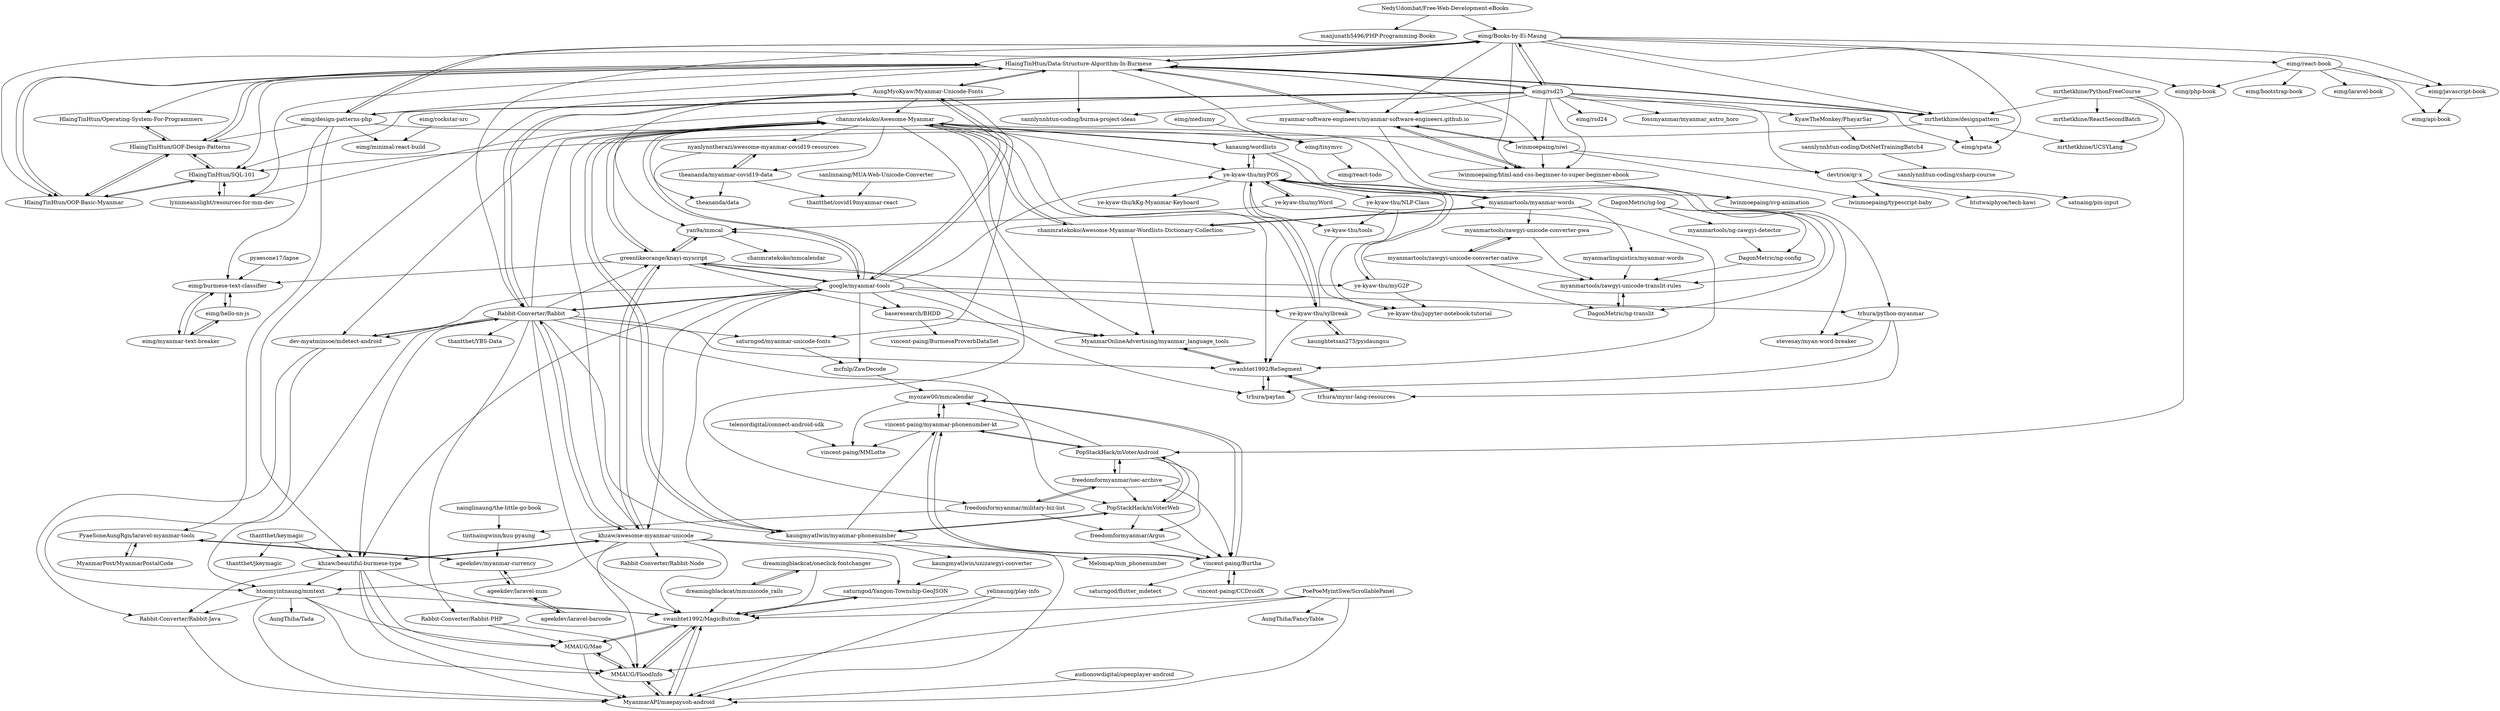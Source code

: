 digraph G {
"NedyUdombat/Free-Web-Development-eBooks" -> "manjunath5496/PHP-Programming-Books"
"NedyUdombat/Free-Web-Development-eBooks" -> "eimg/Books-by-Ei-Maung"
"kanaung/wordlists" -> "ye-kyaw-thu/myPOS"
"kanaung/wordlists" -> "stevenay/myan-word-breaker"
"kanaung/wordlists" -> "chanmratekoko/Awesome-Myanmar"
"kanaung/wordlists" -> "myanmartools/myanmar-words"
"trhura/paytan" -> "swanhtet1992/ReSegment"
"HlaingTinHtun/Data-Structure-Algorithm-In-Burmese" -> "HlaingTinHtun/Operating-System-For-Programmers"
"HlaingTinHtun/Data-Structure-Algorithm-In-Burmese" -> "HlaingTinHtun/GOF-Design-Patterns"
"HlaingTinHtun/Data-Structure-Algorithm-In-Burmese" -> "HlaingTinHtun/OOP-Basic-Myanmar"
"HlaingTinHtun/Data-Structure-Algorithm-In-Burmese" -> "HlaingTinHtun/SQL-101"
"HlaingTinHtun/Data-Structure-Algorithm-In-Burmese" -> "myanmar-software-engineers/myanmar-software-engineers.github.io"
"HlaingTinHtun/Data-Structure-Algorithm-In-Burmese" -> "eimg/rsd25"
"HlaingTinHtun/Data-Structure-Algorithm-In-Burmese" -> "mrthetkhine/designpattern"
"HlaingTinHtun/Data-Structure-Algorithm-In-Burmese" -> "AungMyoKyaw/Myanmar-Unicode-Fonts"
"HlaingTinHtun/Data-Structure-Algorithm-In-Burmese" -> "eimg/Books-by-Ei-Maung"
"HlaingTinHtun/Data-Structure-Algorithm-In-Burmese" -> "lynnmeanslight/resources-for-mm-dev"
"HlaingTinHtun/Data-Structure-Algorithm-In-Burmese" -> "lwinmoepaing/html-and-css-beginner-to-super-beginner-ebook"
"HlaingTinHtun/Data-Structure-Algorithm-In-Burmese" -> "lwinmoepaing/niwi"
"HlaingTinHtun/Data-Structure-Algorithm-In-Burmese" -> "sannlynnhtun-coding/burma-project-ideas"
"google/myanmar-tools" -> "greenlikeorange/knayi-myscript"
"google/myanmar-tools" -> "Rabbit-Converter/Rabbit"
"google/myanmar-tools" -> "khzaw/awesome-myanmar-unicode"
"google/myanmar-tools" -> "chanmratekoko/Awesome-Myanmar"
"google/myanmar-tools" -> "dev-myatminsoe/mdetect-android"
"google/myanmar-tools" -> "khzaw/beautiful-burmese-type"
"google/myanmar-tools" -> "ye-kyaw-thu/myPOS"
"google/myanmar-tools" -> "AungMyoKyaw/Myanmar-Unicode-Fonts"
"google/myanmar-tools" -> "ye-kyaw-thu/sylbreak"
"google/myanmar-tools" -> "trhura/python-myanmar"
"google/myanmar-tools" -> "kaungmyatlwin/myanmar-phonenumber"
"google/myanmar-tools" -> "baseresearch/BHDD"
"google/myanmar-tools" -> "yan9a/mmcal"
"google/myanmar-tools" -> "trhura/paytan"
"google/myanmar-tools" -> "mcfnlp/ZawDecode"
"chanmratekoko/Awesome-Myanmar" -> "chanmratekoko/Awesome-Myanmar-Wordlists-Dictionary-Collection"
"chanmratekoko/Awesome-Myanmar" -> "greenlikeorange/knayi-myscript"
"chanmratekoko/Awesome-Myanmar" -> "ye-kyaw-thu/myPOS"
"chanmratekoko/Awesome-Myanmar" -> "ye-kyaw-thu/sylbreak"
"chanmratekoko/Awesome-Myanmar" -> "freedomformyanmar/military-biz-list"
"chanmratekoko/Awesome-Myanmar" -> "kanaung/wordlists"
"chanmratekoko/Awesome-Myanmar" -> "google/myanmar-tools"
"chanmratekoko/Awesome-Myanmar" -> "swanhtet1992/ReSegment"
"chanmratekoko/Awesome-Myanmar" -> "nyanlynntherazi/awesome-myanmar-covid19-resources"
"chanmratekoko/Awesome-Myanmar" -> "kaungmyatlwin/myanmar-phonenumber"
"chanmratekoko/Awesome-Myanmar" -> "MyanmarOnlineAdvertising/myanmar_language_tools"
"chanmratekoko/Awesome-Myanmar" -> "trhura/python-myanmar"
"chanmratekoko/Awesome-Myanmar" -> "khzaw/awesome-myanmar-unicode"
"chanmratekoko/Awesome-Myanmar" -> "theananda/myanmar-covid19-data"
"chanmratekoko/Awesome-Myanmar" -> "dev-myatminsoe/mdetect-android"
"saturngod/myanmar-unicode-fonts" -> "mcfnlp/ZawDecode"
"pyaesone17/lapse" -> "eimg/burmese-text-classifier"
"kaungmyatlwin/myanmar-phonenumber" -> "Melomap/mm_phonenumber"
"kaungmyatlwin/myanmar-phonenumber" -> "PopStackHack/mVoterWeb"
"kaungmyatlwin/myanmar-phonenumber" -> "kaungmyatlwin/unizawgyi-converter"
"kaungmyatlwin/myanmar-phonenumber" -> "vincent-paing/myanmar-phonenumber-kt"
"kaungmyatlwin/myanmar-phonenumber" -> "chanmratekoko/Awesome-Myanmar"
"trhura/mymr-lang-resources" -> "swanhtet1992/ReSegment"
"chanmratekoko/Awesome-Myanmar-Wordlists-Dictionary-Collection" -> "myanmartools/myanmar-words"
"chanmratekoko/Awesome-Myanmar-Wordlists-Dictionary-Collection" -> "chanmratekoko/Awesome-Myanmar"
"chanmratekoko/Awesome-Myanmar-Wordlists-Dictionary-Collection" -> "MyanmarOnlineAdvertising/myanmar_language_tools"
"baseresearch/BHDD" -> "MyanmarOnlineAdvertising/myanmar_language_tools"
"baseresearch/BHDD" -> "vincent-paing/BurmeseProverbDataSet"
"eimg/design-patterns-php" -> "HlaingTinHtun/GOF-Design-Patterns"
"eimg/design-patterns-php" -> "PyaeSoneAungRgn/laravel-myanmar-tools"
"eimg/design-patterns-php" -> "HlaingTinHtun/Data-Structure-Algorithm-In-Burmese"
"eimg/design-patterns-php" -> "eimg/minimal-react-build"
"eimg/design-patterns-php" -> "eimg/Books-by-Ei-Maung"
"eimg/design-patterns-php" -> "eimg/tinymvc"
"eimg/design-patterns-php" -> "eimg/burmese-text-classifier"
"myanmartools/ng-zawgyi-detector" -> "DagonMetric/ng-config"
"myanmartools/zawgyi-unicode-converter-pwa" -> "myanmartools/zawgyi-unicode-translit-rules"
"myanmartools/zawgyi-unicode-converter-pwa" -> "myanmartools/zawgyi-unicode-converter-native"
"DagonMetric/ng-log" -> "DagonMetric/ng-config"
"DagonMetric/ng-log" -> "myanmartools/zawgyi-unicode-translit-rules"
"DagonMetric/ng-log" -> "myanmartools/ng-zawgyi-detector"
"DagonMetric/ng-log" -> "DagonMetric/ng-translit"
"DagonMetric/ng-config" -> "myanmartools/zawgyi-unicode-translit-rules"
"myanmartools/zawgyi-unicode-translit-rules" -> "DagonMetric/ng-translit"
"DagonMetric/ng-translit" -> "myanmartools/zawgyi-unicode-translit-rules"
"eimg/hello-nn-js" -> "eimg/burmese-text-classifier"
"eimg/hello-nn-js" -> "eimg/myanmar-text-breaker"
"eimg/burmese-text-classifier" -> "eimg/myanmar-text-breaker"
"eimg/burmese-text-classifier" -> "eimg/hello-nn-js"
"eimg/mediumy" -> "eimg/tinymvc"
"eimg/myanmar-text-breaker" -> "eimg/burmese-text-classifier"
"eimg/myanmar-text-breaker" -> "eimg/hello-nn-js"
"kaungmyatlwin/unizawgyi-converter" -> "saturngod/Yangon-Township-GeoJSON"
"vincent-paing/myanmar-phonenumber-kt" -> "PopStackHack/mVoterAndroid"
"vincent-paing/myanmar-phonenumber-kt" -> "vincent-paing/Burtha"
"vincent-paing/myanmar-phonenumber-kt" -> "vincent-paing/MMLotte"
"vincent-paing/myanmar-phonenumber-kt" -> "myozaw00/mmcalendar"
"ye-kyaw-thu/NLP-Class" -> "ye-kyaw-thu/tools"
"ye-kyaw-thu/NLP-Class" -> "ye-kyaw-thu/jupyter-notebook-tutorial"
"eimg/rockstar-src" -> "eimg/minimal-react-build"
"ye-kyaw-thu/tools" -> "ye-kyaw-thu/jupyter-notebook-tutorial"
"Rabbit-Converter/Rabbit" -> "dev-myatminsoe/mdetect-android"
"Rabbit-Converter/Rabbit" -> "google/myanmar-tools"
"Rabbit-Converter/Rabbit" -> "khzaw/awesome-myanmar-unicode"
"Rabbit-Converter/Rabbit" -> "Rabbit-Converter/Rabbit-PHP"
"Rabbit-Converter/Rabbit" -> "greenlikeorange/knayi-myscript"
"Rabbit-Converter/Rabbit" -> "htoomyintnaung/mmtext"
"Rabbit-Converter/Rabbit" -> "khzaw/beautiful-burmese-type"
"Rabbit-Converter/Rabbit" -> "chanmratekoko/Awesome-Myanmar"
"Rabbit-Converter/Rabbit" -> "AungMyoKyaw/Myanmar-Unicode-Fonts"
"Rabbit-Converter/Rabbit" -> "PopStackHack/mVoterWeb"
"Rabbit-Converter/Rabbit" -> "kaungmyatlwin/myanmar-phonenumber"
"Rabbit-Converter/Rabbit" -> "saturngod/myanmar-unicode-fonts"
"Rabbit-Converter/Rabbit" -> "swanhtet1992/MagicButton"
"Rabbit-Converter/Rabbit" -> "thantthet/YBS-Data"
"Rabbit-Converter/Rabbit" -> "swanhtet1992/ReSegment"
"yelinaung/play-info" -> "swanhtet1992/MagicButton"
"yelinaung/play-info" -> "MyanmarAPI/maepaysoh-android"
"vincent-paing/Burtha" -> "myozaw00/mmcalendar"
"vincent-paing/Burtha" -> "vincent-paing/myanmar-phonenumber-kt"
"vincent-paing/Burtha" -> "vincent-paing/CCDroidX"
"vincent-paing/Burtha" -> "saturngod/flutter_mdetect"
"myanmartools/myanmar-words" -> "ye-kyaw-thu/myPOS"
"myanmartools/myanmar-words" -> "myanmarlinguistics/myanmar-words"
"myanmartools/myanmar-words" -> "myanmartools/zawgyi-unicode-converter-pwa"
"myanmartools/myanmar-words" -> "chanmratekoko/Awesome-Myanmar-Wordlists-Dictionary-Collection"
"HlaingTinHtun/GOF-Design-Patterns" -> "HlaingTinHtun/OOP-Basic-Myanmar"
"HlaingTinHtun/GOF-Design-Patterns" -> "HlaingTinHtun/SQL-101"
"HlaingTinHtun/GOF-Design-Patterns" -> "HlaingTinHtun/Operating-System-For-Programmers"
"HlaingTinHtun/GOF-Design-Patterns" -> "HlaingTinHtun/Data-Structure-Algorithm-In-Burmese"
"kaunghtetsan275/pyidaungsu" -> "ye-kyaw-thu/sylbreak"
"nainglinaung/the-little-go-book" -> "tintnaingwinn/kuu-pyaung"
"greenlikeorange/knayi-myscript" -> "khzaw/awesome-myanmar-unicode"
"greenlikeorange/knayi-myscript" -> "google/myanmar-tools"
"greenlikeorange/knayi-myscript" -> "yan9a/mmcal"
"greenlikeorange/knayi-myscript" -> "baseresearch/BHDD"
"greenlikeorange/knayi-myscript" -> "chanmratekoko/Awesome-Myanmar"
"greenlikeorange/knayi-myscript" -> "ye-kyaw-thu/myG2P"
"greenlikeorange/knayi-myscript" -> "MyanmarOnlineAdvertising/myanmar_language_tools"
"greenlikeorange/knayi-myscript" -> "eimg/burmese-text-classifier"
"HlaingTinHtun/Operating-System-For-Programmers" -> "HlaingTinHtun/GOF-Design-Patterns"
"eimg/react-book" -> "eimg/laravel-book"
"eimg/react-book" -> "eimg/php-book"
"eimg/react-book" -> "eimg/javascript-book"
"eimg/react-book" -> "eimg/api-book"
"eimg/react-book" -> "eimg/bootstrap-book"
"myanmartools/zawgyi-unicode-converter-native" -> "myanmartools/zawgyi-unicode-translit-rules"
"myanmartools/zawgyi-unicode-converter-native" -> "myanmartools/zawgyi-unicode-converter-pwa"
"myanmartools/zawgyi-unicode-converter-native" -> "DagonMetric/ng-translit"
"myanmarlinguistics/myanmar-words" -> "myanmartools/zawgyi-unicode-translit-rules"
"nyanlynntherazi/awesome-myanmar-covid19-resources" -> "theananda/data"
"nyanlynntherazi/awesome-myanmar-covid19-resources" -> "theananda/myanmar-covid19-data"
"PopStackHack/mVoterAndroid" -> "PopStackHack/mVoterWeb"
"PopStackHack/mVoterAndroid" -> "vincent-paing/myanmar-phonenumber-kt"
"PopStackHack/mVoterAndroid" -> "freedomformyanmar/Argus"
"PopStackHack/mVoterAndroid" -> "freedomformyanmar/uec-archive"
"PopStackHack/mVoterAndroid" -> "myozaw00/mmcalendar"
"PopStackHack/mVoterWeb" -> "PopStackHack/mVoterAndroid"
"PopStackHack/mVoterWeb" -> "freedomformyanmar/Argus"
"PopStackHack/mVoterWeb" -> "kaungmyatlwin/myanmar-phonenumber"
"PopStackHack/mVoterWeb" -> "vincent-paing/Burtha"
"MyanmarOnlineAdvertising/myanmar_language_tools" -> "swanhtet1992/ReSegment"
"dreamingblackcat/oneclick-fontchanger" -> "dreamingblackcat/mmunicode_rails"
"dreamingblackcat/oneclick-fontchanger" -> "swanhtet1992/MagicButton"
"tintnaingwinn/kuu-pyaung" -> "ageekdev/myanmar-currency"
"theananda/myanmar-covid19-data" -> "theananda/data"
"theananda/myanmar-covid19-data" -> "nyanlynntherazi/awesome-myanmar-covid19-resources"
"theananda/myanmar-covid19-data" -> "thantthet/covid19myanmar-react"
"myozaw00/mmcalendar" -> "vincent-paing/Burtha"
"myozaw00/mmcalendar" -> "vincent-paing/MMLotte"
"myozaw00/mmcalendar" -> "vincent-paing/myanmar-phonenumber-kt"
"thantthet/keymagic" -> "thantthet/jkeymagic"
"thantthet/keymagic" -> "khzaw/beautiful-burmese-type"
"Rabbit-Converter/Rabbit-PHP" -> "MMAUG/FloodInfo"
"Rabbit-Converter/Rabbit-PHP" -> "MMAUG/Mae"
"HlaingTinHtun/OOP-Basic-Myanmar" -> "HlaingTinHtun/GOF-Design-Patterns"
"HlaingTinHtun/OOP-Basic-Myanmar" -> "HlaingTinHtun/SQL-101"
"HlaingTinHtun/OOP-Basic-Myanmar" -> "HlaingTinHtun/Data-Structure-Algorithm-In-Burmese"
"eimg/javascript-book" -> "eimg/api-book"
"khzaw/awesome-myanmar-unicode" -> "khzaw/beautiful-burmese-type"
"khzaw/awesome-myanmar-unicode" -> "swanhtet1992/MagicButton"
"khzaw/awesome-myanmar-unicode" -> "htoomyintnaung/mmtext"
"khzaw/awesome-myanmar-unicode" -> "greenlikeorange/knayi-myscript"
"khzaw/awesome-myanmar-unicode" -> "MyanmarAPI/maepaysoh-android"
"khzaw/awesome-myanmar-unicode" -> "Rabbit-Converter/Rabbit-Node"
"khzaw/awesome-myanmar-unicode" -> "saturngod/Yangon-Township-GeoJSON"
"khzaw/awesome-myanmar-unicode" -> "MMAUG/FloodInfo"
"khzaw/awesome-myanmar-unicode" -> "Rabbit-Converter/Rabbit"
"sanlinnaing/MUA-Web-Unicode-Converter" -> "thantthet/covid19myanmar-react"
"khzaw/beautiful-burmese-type" -> "khzaw/awesome-myanmar-unicode"
"khzaw/beautiful-burmese-type" -> "MMAUG/FloodInfo"
"khzaw/beautiful-burmese-type" -> "MyanmarAPI/maepaysoh-android"
"khzaw/beautiful-burmese-type" -> "MMAUG/Mae"
"khzaw/beautiful-burmese-type" -> "swanhtet1992/MagicButton"
"khzaw/beautiful-burmese-type" -> "Rabbit-Converter/Rabbit-Java"
"khzaw/beautiful-burmese-type" -> "htoomyintnaung/mmtext"
"audionowdigital/openplayer-android" -> "MyanmarAPI/maepaysoh-android"
"ye-kyaw-thu/myWord" -> "ye-kyaw-thu/myPOS"
"ye-kyaw-thu/myWord" -> "swanhtet1992/ReSegment"
"ye-kyaw-thu/myWord" -> "yan9a/mmcal"
"mrthetkhine/PythonFreeCourse" -> "mrthetkhine/ReactSecondBatch"
"mrthetkhine/PythonFreeCourse" -> "mrthetkhine/designpattern"
"mrthetkhine/PythonFreeCourse" -> "PopStackHack/mVoterAndroid"
"mrthetkhine/PythonFreeCourse" -> "mrthetkhine/UCSYLang"
"freedomformyanmar/military-biz-list" -> "freedomformyanmar/uec-archive"
"freedomformyanmar/military-biz-list" -> "tintnaingwinn/kuu-pyaung"
"freedomformyanmar/military-biz-list" -> "freedomformyanmar/Argus"
"freedomformyanmar/uec-archive" -> "freedomformyanmar/military-biz-list"
"freedomformyanmar/uec-archive" -> "PopStackHack/mVoterAndroid"
"freedomformyanmar/uec-archive" -> "PopStackHack/mVoterWeb"
"freedomformyanmar/uec-archive" -> "vincent-paing/Burtha"
"freedomformyanmar/Argus" -> "vincent-paing/Burtha"
"saturngod/Yangon-Township-GeoJSON" -> "swanhtet1992/MagicButton"
"swanhtet1992/MagicButton" -> "MMAUG/FloodInfo"
"swanhtet1992/MagicButton" -> "MMAUG/Mae"
"swanhtet1992/MagicButton" -> "MyanmarAPI/maepaysoh-android"
"swanhtet1992/MagicButton" -> "saturngod/Yangon-Township-GeoJSON"
"dreamingblackcat/mmunicode_rails" -> "dreamingblackcat/oneclick-fontchanger"
"dreamingblackcat/mmunicode_rails" -> "swanhtet1992/MagicButton"
"Rabbit-Converter/Rabbit-Java" -> "MyanmarAPI/maepaysoh-android"
"htoomyintnaung/mmtext" -> "swanhtet1992/MagicButton"
"htoomyintnaung/mmtext" -> "MyanmarAPI/maepaysoh-android"
"htoomyintnaung/mmtext" -> "MMAUG/Mae"
"htoomyintnaung/mmtext" -> "Rabbit-Converter/Rabbit-Java"
"htoomyintnaung/mmtext" -> "MMAUG/FloodInfo"
"htoomyintnaung/mmtext" -> "AungThiha/Tada"
"eimg/Books-by-Ei-Maung" -> "eimg/rsd25"
"eimg/Books-by-Ei-Maung" -> "eimg/react-book"
"eimg/Books-by-Ei-Maung" -> "HlaingTinHtun/Data-Structure-Algorithm-In-Burmese"
"eimg/Books-by-Ei-Maung" -> "myanmar-software-engineers/myanmar-software-engineers.github.io"
"eimg/Books-by-Ei-Maung" -> "lwinmoepaing/html-and-css-beginner-to-super-beginner-ebook"
"eimg/Books-by-Ei-Maung" -> "eimg/design-patterns-php"
"eimg/Books-by-Ei-Maung" -> "eimg/spata"
"eimg/Books-by-Ei-Maung" -> "eimg/php-book"
"eimg/Books-by-Ei-Maung" -> "mrthetkhine/designpattern"
"eimg/Books-by-Ei-Maung" -> "eimg/javascript-book"
"eimg/Books-by-Ei-Maung" -> "Rabbit-Converter/Rabbit"
"eimg/Books-by-Ei-Maung" -> "HlaingTinHtun/OOP-Basic-Myanmar"
"PyaeSoneAungRgn/laravel-myanmar-tools" -> "ageekdev/myanmar-currency"
"PyaeSoneAungRgn/laravel-myanmar-tools" -> "MyanmarPost/MyanmarPostalCode"
"ageekdev/laravel-num" -> "ageekdev/laravel-barcode"
"ageekdev/laravel-num" -> "ageekdev/myanmar-currency"
"ageekdev/myanmar-currency" -> "ageekdev/laravel-num"
"ageekdev/myanmar-currency" -> "PyaeSoneAungRgn/laravel-myanmar-tools"
"AungMyoKyaw/Myanmar-Unicode-Fonts" -> "saturngod/myanmar-unicode-fonts"
"AungMyoKyaw/Myanmar-Unicode-Fonts" -> "google/myanmar-tools"
"AungMyoKyaw/Myanmar-Unicode-Fonts" -> "Rabbit-Converter/Rabbit"
"AungMyoKyaw/Myanmar-Unicode-Fonts" -> "chanmratekoko/Awesome-Myanmar"
"AungMyoKyaw/Myanmar-Unicode-Fonts" -> "khzaw/beautiful-burmese-type"
"AungMyoKyaw/Myanmar-Unicode-Fonts" -> "yan9a/mmcal"
"AungMyoKyaw/Myanmar-Unicode-Fonts" -> "HlaingTinHtun/Data-Structure-Algorithm-In-Burmese"
"MyanmarPost/MyanmarPostalCode" -> "PyaeSoneAungRgn/laravel-myanmar-tools"
"vincent-paing/CCDroidX" -> "vincent-paing/Burtha"
"MMAUG/Mae" -> "swanhtet1992/MagicButton"
"MMAUG/Mae" -> "MMAUG/FloodInfo"
"MMAUG/Mae" -> "MyanmarAPI/maepaysoh-android"
"MyanmarAPI/maepaysoh-android" -> "MMAUG/FloodInfo"
"MyanmarAPI/maepaysoh-android" -> "swanhtet1992/MagicButton"
"MMAUG/FloodInfo" -> "swanhtet1992/MagicButton"
"MMAUG/FloodInfo" -> "MyanmarAPI/maepaysoh-android"
"MMAUG/FloodInfo" -> "MMAUG/Mae"
"telenordigital/connect-android-sdk" -> "vincent-paing/MMLotte"
"ageekdev/laravel-barcode" -> "ageekdev/laravel-num"
"mrthetkhine/designpattern" -> "eimg/spata"
"mrthetkhine/designpattern" -> "HlaingTinHtun/SQL-101"
"mrthetkhine/designpattern" -> "mrthetkhine/UCSYLang"
"mrthetkhine/designpattern" -> "HlaingTinHtun/Data-Structure-Algorithm-In-Burmese"
"lwinmoepaing/html-and-css-beginner-to-super-beginner-ebook" -> "myanmar-software-engineers/myanmar-software-engineers.github.io"
"lwinmoepaing/html-and-css-beginner-to-super-beginner-ebook" -> "lwinmoepaing/svg-animation"
"HlaingTinHtun/SQL-101" -> "HlaingTinHtun/GOF-Design-Patterns"
"HlaingTinHtun/SQL-101" -> "HlaingTinHtun/OOP-Basic-Myanmar"
"HlaingTinHtun/SQL-101" -> "lynnmeanslight/resources-for-mm-dev"
"yan9a/mmcal" -> "chanmratekoko/mmcalendar"
"yan9a/mmcal" -> "greenlikeorange/knayi-myscript"
"lynnmeanslight/resources-for-mm-dev" -> "HlaingTinHtun/SQL-101"
"mcfnlp/ZawDecode" -> "myozaw00/mmcalendar"
"PoePoeMyintSwe/ScrollablePanel" -> "MMAUG/FloodInfo"
"PoePoeMyintSwe/ScrollablePanel" -> "swanhtet1992/MagicButton"
"PoePoeMyintSwe/ScrollablePanel" -> "AungThiha/FancyTable"
"PoePoeMyintSwe/ScrollablePanel" -> "MyanmarAPI/maepaysoh-android"
"myanmar-software-engineers/myanmar-software-engineers.github.io" -> "lwinmoepaing/html-and-css-beginner-to-super-beginner-ebook"
"myanmar-software-engineers/myanmar-software-engineers.github.io" -> "lwinmoepaing/niwi"
"myanmar-software-engineers/myanmar-software-engineers.github.io" -> "HlaingTinHtun/Data-Structure-Algorithm-In-Burmese"
"myanmar-software-engineers/myanmar-software-engineers.github.io" -> "lwinmoepaing/svg-animation"
"sannlynnhtun-coding/DotNetTrainingBatch4" -> "sannlynnhtun-coding/csharp-course"
"eimg/tinymvc" -> "eimg/react-todo"
"devtrice/qr-x" -> "lwinmoepaing/typescript-baby"
"devtrice/qr-x" -> "satnaing/pin-input"
"devtrice/qr-x" -> "htutwaiphyoe/tech-kawi"
"KyawTheMonkey/PhayarSar" -> "sannlynnhtun-coding/DotNetTrainingBatch4"
"dev-myatminsoe/mdetect-android" -> "Rabbit-Converter/Rabbit"
"dev-myatminsoe/mdetect-android" -> "htoomyintnaung/mmtext"
"dev-myatminsoe/mdetect-android" -> "Rabbit-Converter/Rabbit-Java"
"eimg/rsd25" -> "HlaingTinHtun/Data-Structure-Algorithm-In-Burmese"
"eimg/rsd25" -> "eimg/Books-by-Ei-Maung"
"eimg/rsd25" -> "eimg/spata"
"eimg/rsd25" -> "HlaingTinHtun/SQL-101"
"eimg/rsd25" -> "lynnmeanslight/resources-for-mm-dev"
"eimg/rsd25" -> "mrthetkhine/designpattern"
"eimg/rsd25" -> "lwinmoepaing/html-and-css-beginner-to-super-beginner-ebook"
"eimg/rsd25" -> "myanmar-software-engineers/myanmar-software-engineers.github.io"
"eimg/rsd25" -> "sannlynnhtun-coding/burma-project-ideas"
"eimg/rsd25" -> "lwinmoepaing/niwi"
"eimg/rsd25" -> "devtrice/qr-x"
"eimg/rsd25" -> "KyawTheMonkey/PhayarSar"
"eimg/rsd25" -> "eimg/rsd24"
"eimg/rsd25" -> "eimg/design-patterns-php"
"eimg/rsd25" -> "fossmyanmar/myanmar_astro_horo"
"ye-kyaw-thu/sylbreak" -> "ye-kyaw-thu/myPOS"
"ye-kyaw-thu/sylbreak" -> "kaunghtetsan275/pyidaungsu"
"ye-kyaw-thu/sylbreak" -> "swanhtet1992/ReSegment"
"ye-kyaw-thu/myPOS" -> "ye-kyaw-thu/myWord"
"ye-kyaw-thu/myPOS" -> "ye-kyaw-thu/sylbreak"
"ye-kyaw-thu/myPOS" -> "myanmartools/myanmar-words"
"ye-kyaw-thu/myPOS" -> "ye-kyaw-thu/myG2P"
"ye-kyaw-thu/myPOS" -> "ye-kyaw-thu/kKg-Myanmar-Keyboard"
"ye-kyaw-thu/myPOS" -> "ye-kyaw-thu/tools"
"ye-kyaw-thu/myPOS" -> "ye-kyaw-thu/NLP-Class"
"ye-kyaw-thu/myPOS" -> "kanaung/wordlists"
"lwinmoepaing/niwi" -> "lwinmoepaing/typescript-baby"
"lwinmoepaing/niwi" -> "devtrice/qr-x"
"lwinmoepaing/niwi" -> "myanmar-software-engineers/myanmar-software-engineers.github.io"
"lwinmoepaing/niwi" -> "lwinmoepaing/html-and-css-beginner-to-super-beginner-ebook"
"swanhtet1992/ReSegment" -> "trhura/paytan"
"swanhtet1992/ReSegment" -> "trhura/mymr-lang-resources"
"swanhtet1992/ReSegment" -> "MyanmarOnlineAdvertising/myanmar_language_tools"
"trhura/python-myanmar" -> "trhura/paytan"
"trhura/python-myanmar" -> "trhura/mymr-lang-resources"
"trhura/python-myanmar" -> "stevenay/myan-word-breaker"
"ye-kyaw-thu/myG2P" -> "ye-kyaw-thu/jupyter-notebook-tutorial"
"ye-kyaw-thu/myG2P" -> "ye-kyaw-thu/myPOS"
"NedyUdombat/Free-Web-Development-eBooks" ["l"="3.375,44.843"]
"manjunath5496/PHP-Programming-Books" ["l"="3.338,44.826"]
"eimg/Books-by-Ei-Maung" ["l"="3.454,44.877"]
"kanaung/wordlists" ["l"="3.654,44.891"]
"ye-kyaw-thu/myPOS" ["l"="3.645,44.877"]
"stevenay/myan-word-breaker" ["l"="3.664,44.88"]
"chanmratekoko/Awesome-Myanmar" ["l"="3.618,44.907"]
"myanmartools/myanmar-words" ["l"="3.681,44.884"]
"trhura/paytan" ["l"="3.607,44.885"]
"swanhtet1992/ReSegment" ["l"="3.62,44.895"]
"HlaingTinHtun/Data-Structure-Algorithm-In-Burmese" ["l"="3.465,44.891"]
"HlaingTinHtun/Operating-System-For-Programmers" ["l"="3.501,44.884"]
"HlaingTinHtun/GOF-Design-Patterns" ["l"="3.484,44.884"]
"HlaingTinHtun/OOP-Basic-Myanmar" ["l"="3.485,44.896"]
"HlaingTinHtun/SQL-101" ["l"="3.471,44.904"]
"myanmar-software-engineers/myanmar-software-engineers.github.io" ["l"="3.433,44.884"]
"eimg/rsd25" ["l"="3.43,44.897"]
"mrthetkhine/designpattern" ["l"="3.455,44.917"]
"AungMyoKyaw/Myanmar-Unicode-Fonts" ["l"="3.559,44.903"]
"lynnmeanslight/resources-for-mm-dev" ["l"="3.451,44.906"]
"lwinmoepaing/html-and-css-beginner-to-super-beginner-ebook" ["l"="3.419,44.88"]
"lwinmoepaing/niwi" ["l"="3.406,44.896"]
"sannlynnhtun-coding/burma-project-ideas" ["l"="3.434,44.87"]
"google/myanmar-tools" ["l"="3.596,44.906"]
"greenlikeorange/knayi-myscript" ["l"="3.603,44.895"]
"Rabbit-Converter/Rabbit" ["l"="3.583,44.92"]
"khzaw/awesome-myanmar-unicode" ["l"="3.616,44.926"]
"dev-myatminsoe/mdetect-android" ["l"="3.6,44.927"]
"khzaw/beautiful-burmese-type" ["l"="3.614,44.936"]
"ye-kyaw-thu/sylbreak" ["l"="3.623,44.88"]
"trhura/python-myanmar" ["l"="3.631,44.89"]
"kaungmyatlwin/myanmar-phonenumber" ["l"="3.58,44.936"]
"baseresearch/BHDD" ["l"="3.611,44.915"]
"yan9a/mmcal" ["l"="3.586,44.884"]
"mcfnlp/ZawDecode" ["l"="3.56,44.93"]
"chanmratekoko/Awesome-Myanmar-Wordlists-Dictionary-Collection" ["l"="3.657,44.901"]
"freedomformyanmar/military-biz-list" ["l"="3.545,44.916"]
"nyanlynntherazi/awesome-myanmar-covid19-resources" ["l"="3.662,44.918"]
"MyanmarOnlineAdvertising/myanmar_language_tools" ["l"="3.634,44.904"]
"theananda/myanmar-covid19-data" ["l"="3.678,44.914"]
"saturngod/myanmar-unicode-fonts" ["l"="3.559,44.917"]
"pyaesone17/lapse" ["l"="3.576,44.816"]
"eimg/burmese-text-classifier" ["l"="3.556,44.85"]
"Melomap/mm_phonenumber" ["l"="3.574,44.965"]
"PopStackHack/mVoterWeb" ["l"="3.549,44.942"]
"kaungmyatlwin/unizawgyi-converter" ["l"="3.586,44.956"]
"vincent-paing/myanmar-phonenumber-kt" ["l"="3.545,44.961"]
"trhura/mymr-lang-resources" ["l"="3.641,44.897"]
"vincent-paing/BurmeseProverbDataSet" ["l"="3.597,44.935"]
"eimg/design-patterns-php" ["l"="3.481,44.86"]
"PyaeSoneAungRgn/laravel-myanmar-tools" ["l"="3.506,44.841"]
"eimg/minimal-react-build" ["l"="3.484,44.836"]
"eimg/tinymvc" ["l"="3.471,44.823"]
"myanmartools/ng-zawgyi-detector" ["l"="3.781,44.853"]
"DagonMetric/ng-config" ["l"="3.763,44.855"]
"myanmartools/zawgyi-unicode-converter-pwa" ["l"="3.723,44.879"]
"myanmartools/zawgyi-unicode-translit-rules" ["l"="3.745,44.868"]
"myanmartools/zawgyi-unicode-converter-native" ["l"="3.743,44.879"]
"DagonMetric/ng-log" ["l"="3.77,44.864"]
"DagonMetric/ng-translit" ["l"="3.76,44.874"]
"eimg/hello-nn-js" ["l"="3.556,44.835"]
"eimg/myanmar-text-breaker" ["l"="3.572,44.839"]
"eimg/mediumy" ["l"="3.474,44.801"]
"saturngod/Yangon-Township-GeoJSON" ["l"="3.6,44.948"]
"PopStackHack/mVoterAndroid" ["l"="3.522,44.949"]
"vincent-paing/Burtha" ["l"="3.528,44.959"]
"vincent-paing/MMLotte" ["l"="3.54,44.976"]
"myozaw00/mmcalendar" ["l"="3.54,44.953"]
"ye-kyaw-thu/NLP-Class" ["l"="3.674,44.854"]
"ye-kyaw-thu/tools" ["l"="3.667,44.863"]
"ye-kyaw-thu/jupyter-notebook-tutorial" ["l"="3.657,44.85"]
"eimg/rockstar-src" ["l"="3.489,44.817"]
"Rabbit-Converter/Rabbit-PHP" ["l"="3.63,44.934"]
"htoomyintnaung/mmtext" ["l"="3.61,44.944"]
"swanhtet1992/MagicButton" ["l"="3.618,44.954"]
"thantthet/YBS-Data" ["l"="3.57,44.948"]
"yelinaung/play-info" ["l"="3.634,44.973"]
"MyanmarAPI/maepaysoh-android" ["l"="3.631,44.957"]
"vincent-paing/CCDroidX" ["l"="3.522,44.974"]
"saturngod/flutter_mdetect" ["l"="3.508,44.972"]
"myanmarlinguistics/myanmar-words" ["l"="3.715,44.871"]
"kaunghtetsan275/pyidaungsu" ["l"="3.617,44.86"]
"nainglinaung/the-little-go-book" ["l"="3.535,44.864"]
"tintnaingwinn/kuu-pyaung" ["l"="3.535,44.878"]
"ye-kyaw-thu/myG2P" ["l"="3.637,44.864"]
"eimg/react-book" ["l"="3.434,44.837"]
"eimg/laravel-book" ["l"="3.414,44.819"]
"eimg/php-book" ["l"="3.448,44.851"]
"eimg/javascript-book" ["l"="3.428,44.851"]
"eimg/api-book" ["l"="3.414,44.836"]
"eimg/bootstrap-book" ["l"="3.433,44.815"]
"theananda/data" ["l"="3.686,44.924"]
"freedomformyanmar/Argus" ["l"="3.533,44.941"]
"freedomformyanmar/uec-archive" ["l"="3.528,44.934"]
"dreamingblackcat/oneclick-fontchanger" ["l"="3.613,44.98"]
"dreamingblackcat/mmunicode_rails" ["l"="3.62,44.972"]
"ageekdev/myanmar-currency" ["l"="3.525,44.847"]
"thantthet/covid19myanmar-react" ["l"="3.713,44.919"]
"thantthet/keymagic" ["l"="3.669,44.95"]
"thantthet/jkeymagic" ["l"="3.694,44.958"]
"MMAUG/FloodInfo" ["l"="3.635,44.947"]
"MMAUG/Mae" ["l"="3.625,44.946"]
"Rabbit-Converter/Rabbit-Node" ["l"="3.651,44.933"]
"sanlinnaing/MUA-Web-Unicode-Converter" ["l"="3.739,44.924"]
"Rabbit-Converter/Rabbit-Java" ["l"="3.608,44.953"]
"audionowdigital/openplayer-android" ["l"="3.651,44.99"]
"ye-kyaw-thu/myWord" ["l"="3.617,44.871"]
"mrthetkhine/PythonFreeCourse" ["l"="3.471,44.952"]
"mrthetkhine/ReactSecondBatch" ["l"="3.46,44.97"]
"mrthetkhine/UCSYLang" ["l"="3.447,44.943"]
"AungThiha/Tada" ["l"="3.604,44.966"]
"eimg/spata" ["l"="3.433,44.912"]
"MyanmarPost/MyanmarPostalCode" ["l"="3.508,44.825"]
"ageekdev/laravel-num" ["l"="3.531,44.83"]
"ageekdev/laravel-barcode" ["l"="3.533,44.816"]
"telenordigital/connect-android-sdk" ["l"="3.538,44.996"]
"lwinmoepaing/svg-animation" ["l"="3.406,44.871"]
"chanmratekoko/mmcalendar" ["l"="3.58,44.866"]
"PoePoeMyintSwe/ScrollablePanel" ["l"="3.651,44.965"]
"AungThiha/FancyTable" ["l"="3.674,44.978"]
"sannlynnhtun-coding/DotNetTrainingBatch4" ["l"="3.353,44.947"]
"sannlynnhtun-coding/csharp-course" ["l"="3.332,44.958"]
"eimg/react-todo" ["l"="3.461,44.809"]
"devtrice/qr-x" ["l"="3.375,44.899"]
"lwinmoepaing/typescript-baby" ["l"="3.377,44.911"]
"satnaing/pin-input" ["l"="3.349,44.893"]
"htutwaiphyoe/tech-kawi" ["l"="3.348,44.906"]
"KyawTheMonkey/PhayarSar" ["l"="3.383,44.929"]
"eimg/rsd24" ["l"="3.387,44.885"]
"fossmyanmar/myanmar_astro_horo" ["l"="3.409,44.922"]
"ye-kyaw-thu/kKg-Myanmar-Keyboard" ["l"="3.654,44.859"]
}